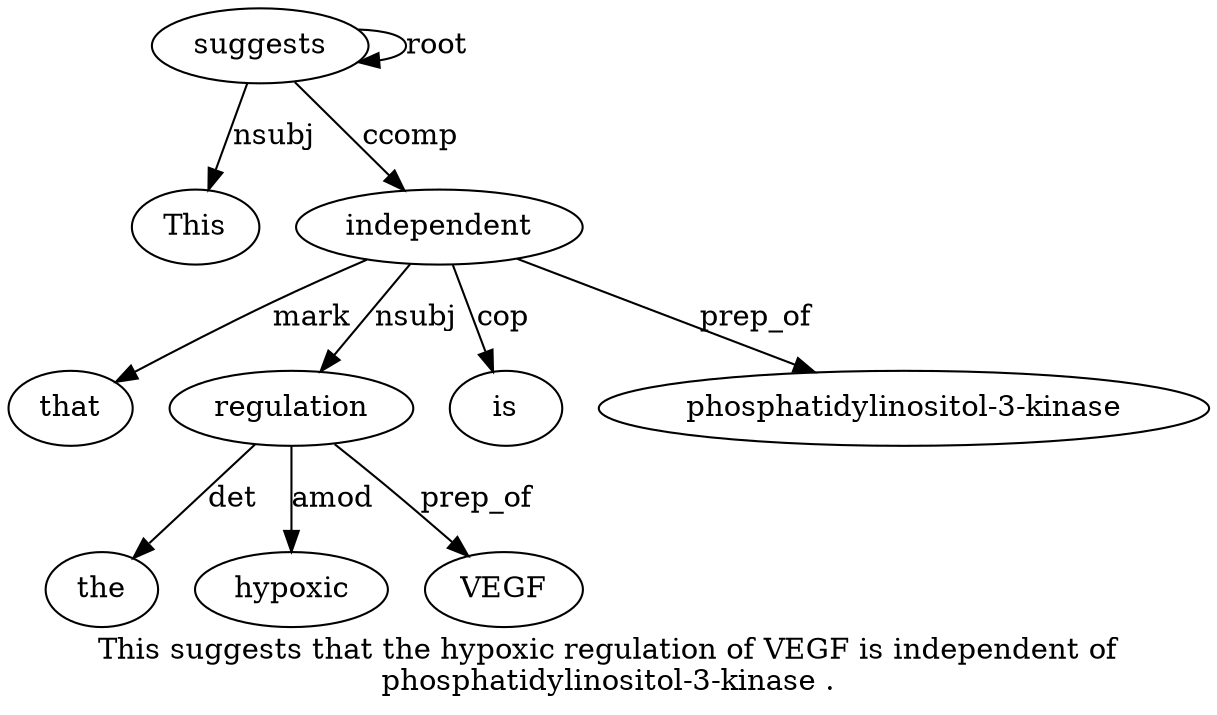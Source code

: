 digraph "This suggests that the hypoxic regulation of VEGF is independent of phosphatidylinositol-3-kinase ." {
label="This suggests that the hypoxic regulation of VEGF is independent of
phosphatidylinositol-3-kinase .";
suggests2 [style=filled, fillcolor=white, label=suggests];
This1 [style=filled, fillcolor=white, label=This];
suggests2 -> This1  [label=nsubj];
suggests2 -> suggests2  [label=root];
independent10 [style=filled, fillcolor=white, label=independent];
that3 [style=filled, fillcolor=white, label=that];
independent10 -> that3  [label=mark];
regulation6 [style=filled, fillcolor=white, label=regulation];
the4 [style=filled, fillcolor=white, label=the];
regulation6 -> the4  [label=det];
hypoxic5 [style=filled, fillcolor=white, label=hypoxic];
regulation6 -> hypoxic5  [label=amod];
independent10 -> regulation6  [label=nsubj];
VEGF8 [style=filled, fillcolor=white, label=VEGF];
regulation6 -> VEGF8  [label=prep_of];
is9 [style=filled, fillcolor=white, label=is];
independent10 -> is9  [label=cop];
suggests2 -> independent10  [label=ccomp];
"phosphatidylinositol-3-kinase12" [style=filled, fillcolor=white, label="phosphatidylinositol-3-kinase"];
independent10 -> "phosphatidylinositol-3-kinase12"  [label=prep_of];
}
